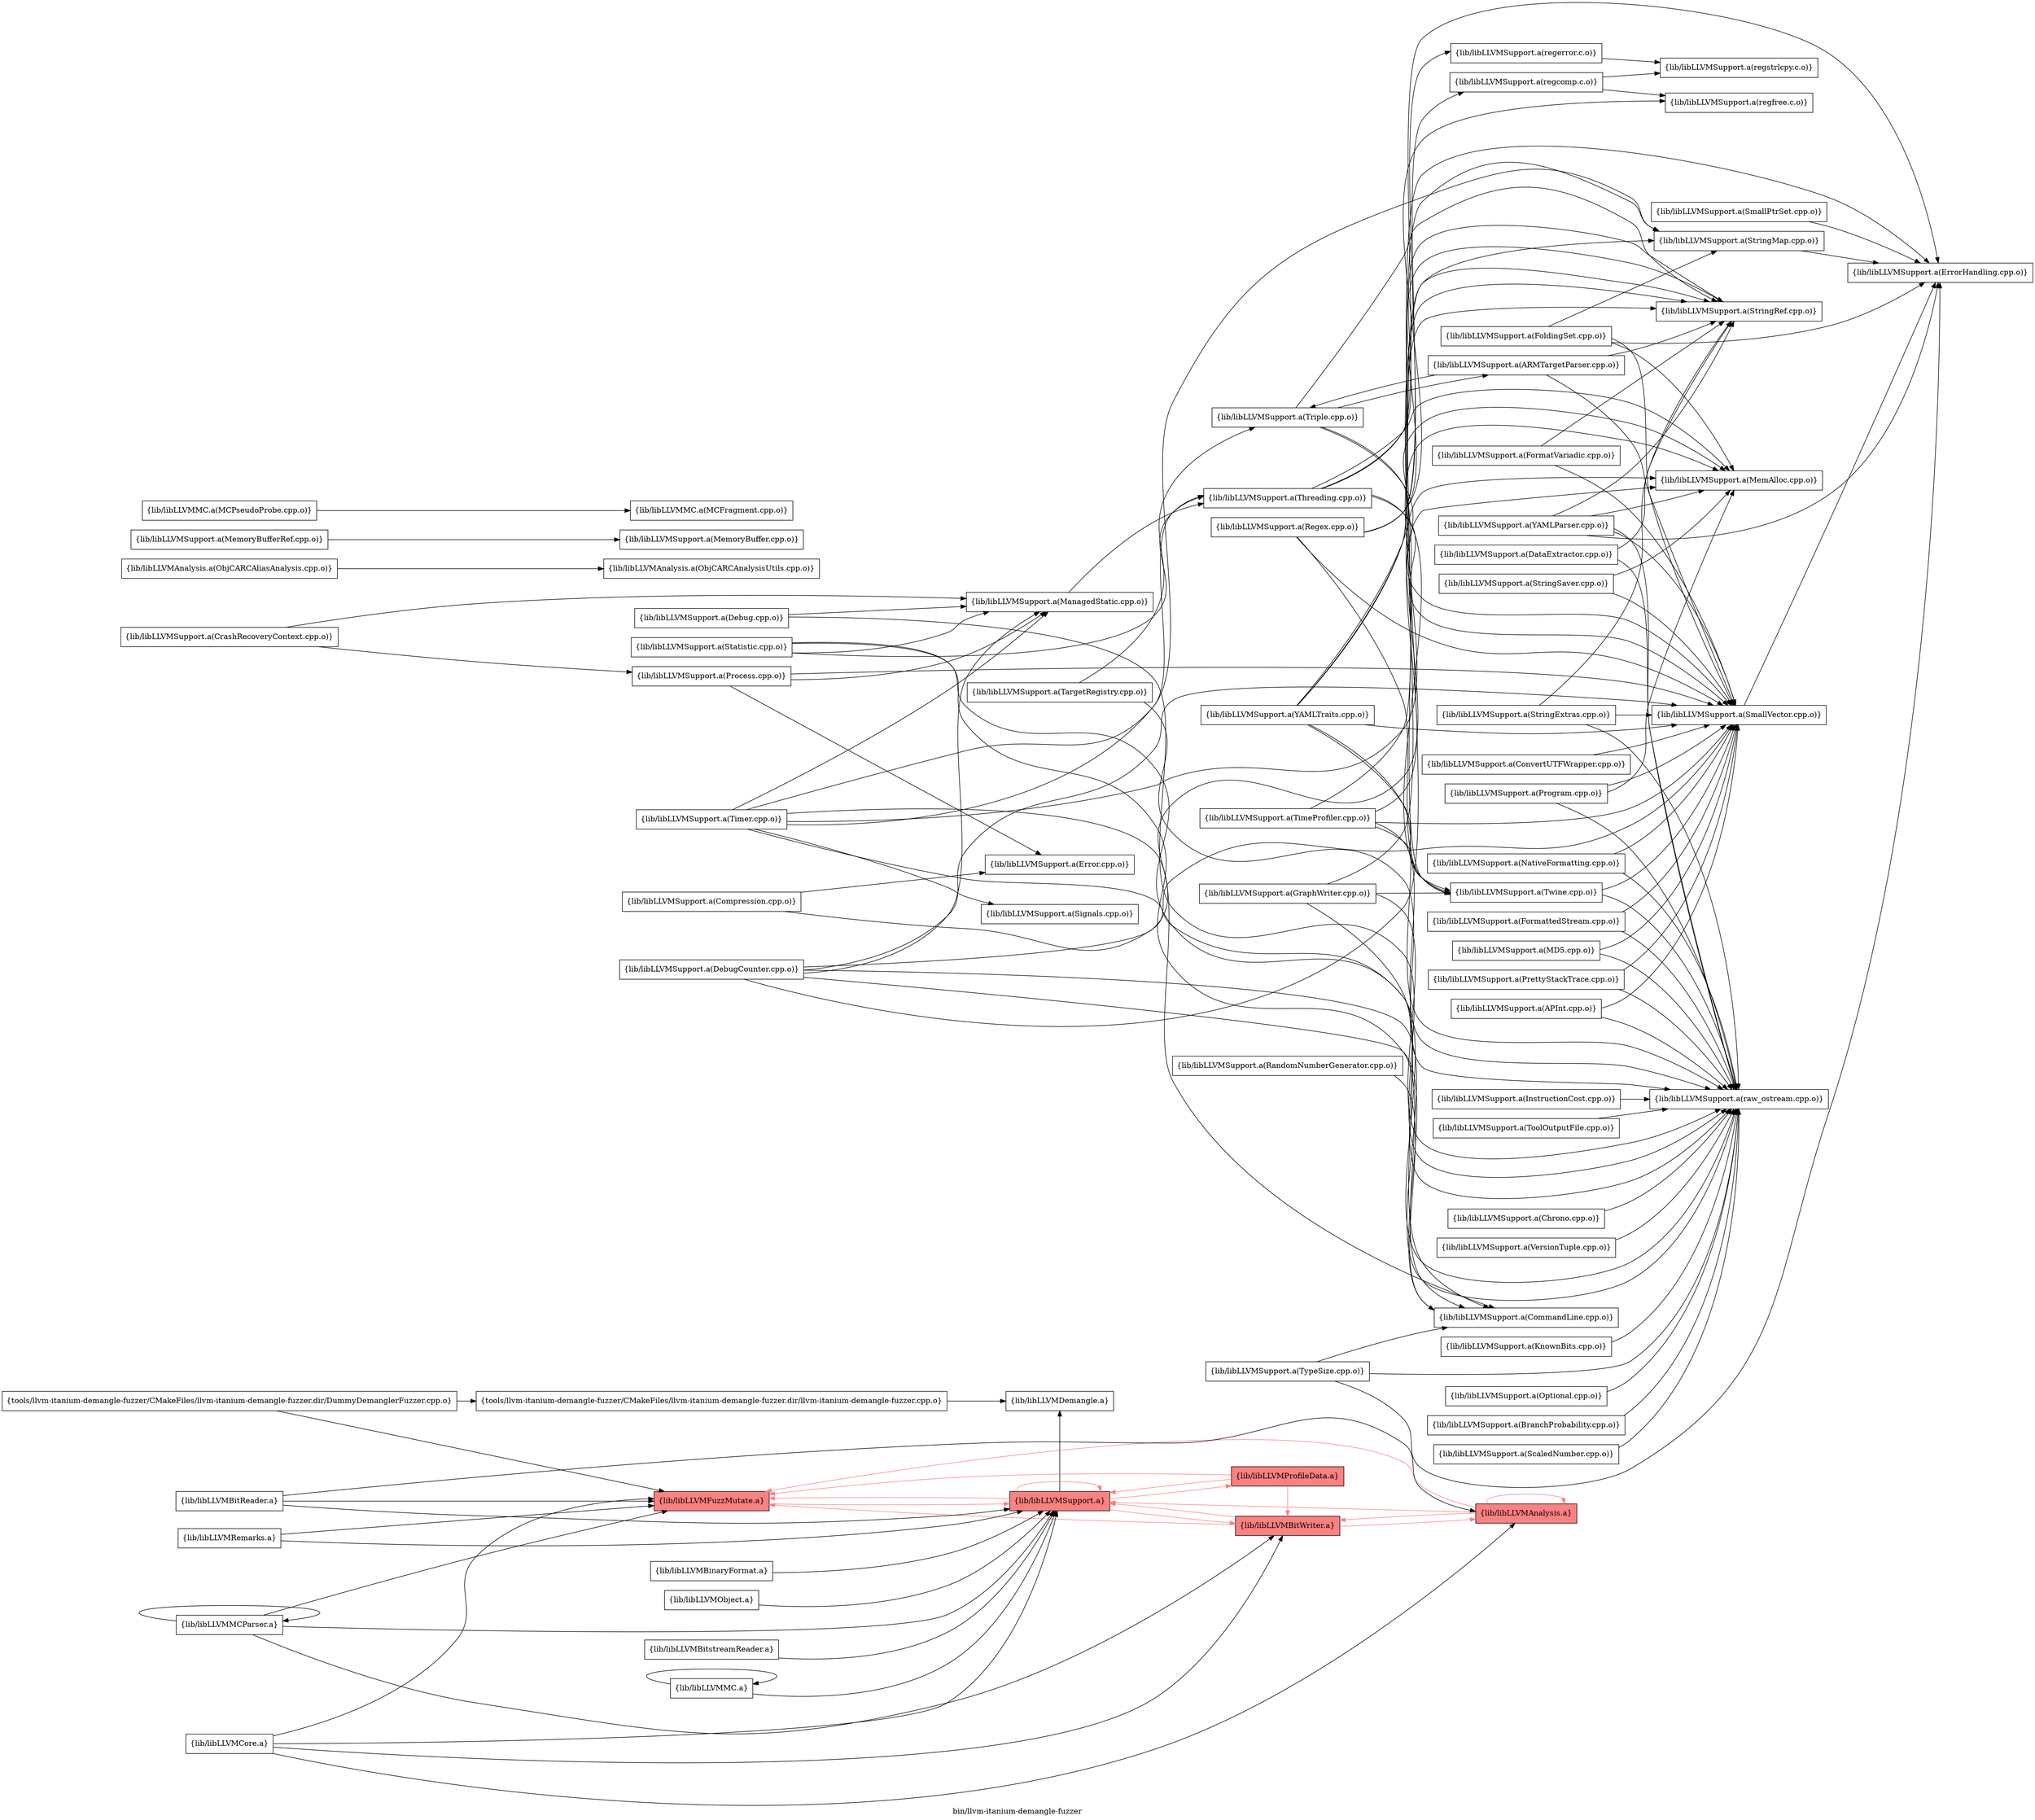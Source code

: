 digraph "bin/llvm-itanium-demangle-fuzzer" {
	label="bin/llvm-itanium-demangle-fuzzer";
	rankdir="LR"
	{ rank=same; Node0x55746f243738;  }
	{ rank=same; Node0x55746f2431e8; Node0x55746f2493b8;  }
	{ rank=same; Node0x55746f2498b8; Node0x55746f241938;  }
	{ rank=same; Node0x55746f241438; Node0x55746f2452b8;  }

	Node0x55746f243738 [shape=record,shape=box,group=0,label="{tools/llvm-itanium-demangle-fuzzer/CMakeFiles/llvm-itanium-demangle-fuzzer.dir/DummyDemanglerFuzzer.cpp.o}"];
	Node0x55746f243738 -> Node0x55746f2431e8;
	Node0x55746f243738 -> Node0x55746f2493b8;
	Node0x55746f2431e8 [shape=record,shape=box,group=0,label="{tools/llvm-itanium-demangle-fuzzer/CMakeFiles/llvm-itanium-demangle-fuzzer.dir/llvm-itanium-demangle-fuzzer.cpp.o}"];
	Node0x55746f2431e8 -> Node0x55746f2498b8;
	Node0x55746f2493b8 [shape=record,shape=box,style=filled,fillcolor="1.000000 0.5 1",group=1,label="{lib/libLLVMFuzzMutate.a}"];
	Node0x55746f2493b8 -> Node0x55746f241938[color="1.000000 0.5 1"];
	Node0x55746f2498b8 [shape=record,shape=box,group=0,label="{lib/libLLVMDemangle.a}"];
	Node0x55746f241938 [shape=record,shape=box,style=filled,fillcolor="1.000000 0.5 1",group=1,label="{lib/libLLVMSupport.a}"];
	Node0x55746f241938 -> Node0x55746f2493b8[color="1.000000 0.5 1"];
	Node0x55746f241938 -> Node0x55746f241938[color="1.000000 0.5 1"];
	Node0x55746f241938 -> Node0x55746f241438[color="1.000000 0.5 1"];
	Node0x55746f241938 -> Node0x55746f2498b8;
	Node0x55746f241938 -> Node0x55746f2452b8[color="1.000000 0.5 1"];
	Node0x55746f249f98 [shape=record,shape=box,group=0,label="{lib/libLLVMSupport.a(ConvertUTFWrapper.cpp.o)}"];
	Node0x55746f249f98 -> Node0x55746f244818;
	Node0x55746f244818 [shape=record,shape=box,group=0,label="{lib/libLLVMSupport.a(SmallVector.cpp.o)}"];
	Node0x55746f244818 -> Node0x55746f2421f8;
	Node0x55746f241b68 [shape=record,shape=box,group=0,label="{lib/libLLVMSupport.a(Debug.cpp.o)}"];
	Node0x55746f241b68 -> Node0x55746f2427e8;
	Node0x55746f241b68 -> Node0x55746f247068;
	Node0x55746f2427e8 [shape=record,shape=box,group=0,label="{lib/libLLVMSupport.a(ManagedStatic.cpp.o)}"];
	Node0x55746f2427e8 -> Node0x55746f2446d8;
	Node0x55746f247068 [shape=record,shape=box,group=0,label="{lib/libLLVMSupport.a(raw_ostream.cpp.o)}"];
	Node0x55746f2446d8 [shape=record,shape=box,group=0,label="{lib/libLLVMSupport.a(Threading.cpp.o)}"];
	Node0x55746f2446d8 -> Node0x55746f2421f8;
	Node0x55746f2446d8 -> Node0x55746f2436e8;
	Node0x55746f2446d8 -> Node0x55746f244818;
	Node0x55746f2446d8 -> Node0x55746f243828;
	Node0x55746f2446d8 -> Node0x55746f242c48;
	Node0x55746f243af8 [shape=record,shape=box,group=0,label="{lib/libLLVMSupport.a(SmallPtrSet.cpp.o)}"];
	Node0x55746f243af8 -> Node0x55746f2421f8;
	Node0x55746f2421f8 [shape=record,shape=box,group=0,label="{lib/libLLVMSupport.a(ErrorHandling.cpp.o)}"];
	Node0x55746f245538 [shape=record,shape=box,group=0,label="{lib/libLLVMSupport.a(StringMap.cpp.o)}"];
	Node0x55746f245538 -> Node0x55746f2421f8;
	Node0x55746f243058 [shape=record,shape=box,group=0,label="{lib/libLLVMSupport.a(StringSaver.cpp.o)}"];
	Node0x55746f243058 -> Node0x55746f2436e8;
	Node0x55746f243058 -> Node0x55746f244818;
	Node0x55746f2436e8 [shape=record,shape=box,group=0,label="{lib/libLLVMSupport.a(MemAlloc.cpp.o)}"];
	Node0x55746f244728 [shape=record,shape=box,group=0,label="{lib/libLLVMSupport.a(APInt.cpp.o)}"];
	Node0x55746f244728 -> Node0x55746f244818;
	Node0x55746f244728 -> Node0x55746f247068;
	Node0x55746f2412a8 [shape=record,shape=box,group=0,label="{lib/libLLVMSupport.a(FoldingSet.cpp.o)}"];
	Node0x55746f2412a8 -> Node0x55746f2421f8;
	Node0x55746f2412a8 -> Node0x55746f2436e8;
	Node0x55746f2412a8 -> Node0x55746f244818;
	Node0x55746f2412a8 -> Node0x55746f245538;
	Node0x55746f240cb8 [shape=record,shape=box,group=0,label="{lib/libLLVMSupport.a(Triple.cpp.o)}"];
	Node0x55746f240cb8 -> Node0x55746f244818;
	Node0x55746f240cb8 -> Node0x55746f243828;
	Node0x55746f240cb8 -> Node0x55746f2428d8;
	Node0x55746f240cb8 -> Node0x55746f242c48;
	Node0x55746f243828 [shape=record,shape=box,group=0,label="{lib/libLLVMSupport.a(StringRef.cpp.o)}"];
	Node0x55746f2428d8 [shape=record,shape=box,group=0,label="{lib/libLLVMSupport.a(ARMTargetParser.cpp.o)}"];
	Node0x55746f2428d8 -> Node0x55746f244818;
	Node0x55746f2428d8 -> Node0x55746f243828;
	Node0x55746f2428d8 -> Node0x55746f240cb8;
	Node0x55746f242c48 [shape=record,shape=box,group=0,label="{lib/libLLVMSupport.a(Twine.cpp.o)}"];
	Node0x55746f242c48 -> Node0x55746f244818;
	Node0x55746f242c48 -> Node0x55746f247068;
	Node0x55746f245768 [shape=record,shape=box,group=0,label="{lib/libLLVMSupport.a(YAMLParser.cpp.o)}"];
	Node0x55746f245768 -> Node0x55746f2421f8;
	Node0x55746f245768 -> Node0x55746f2436e8;
	Node0x55746f245768 -> Node0x55746f244818;
	Node0x55746f245768 -> Node0x55746f243828;
	Node0x55746f245768 -> Node0x55746f247068;
	Node0x55746f246d98 [shape=record,shape=box,group=0,label="{lib/libLLVMSupport.a(NativeFormatting.cpp.o)}"];
	Node0x55746f246d98 -> Node0x55746f244818;
	Node0x55746f246d98 -> Node0x55746f247068;
	Node0x55746f247d38 [shape=record,shape=box,group=0,label="{lib/libLLVMSupport.a(FormatVariadic.cpp.o)}"];
	Node0x55746f247d38 -> Node0x55746f244818;
	Node0x55746f247d38 -> Node0x55746f243828;
	Node0x55746f2488c8 [shape=record,shape=box,group=0,label="{lib/libLLVMSupport.a(MD5.cpp.o)}"];
	Node0x55746f2488c8 -> Node0x55746f244818;
	Node0x55746f2488c8 -> Node0x55746f247068;
	Node0x55746f249b88 [shape=record,shape=box,group=0,label="{lib/libLLVMSupport.a(Process.cpp.o)}"];
	Node0x55746f249b88 -> Node0x55746f241618;
	Node0x55746f249b88 -> Node0x55746f2427e8;
	Node0x55746f249b88 -> Node0x55746f244818;
	Node0x55746f241618 [shape=record,shape=box,group=0,label="{lib/libLLVMSupport.a(Error.cpp.o)}"];
	Node0x55746f24a308 [shape=record,shape=box,group=0,label="{lib/libLLVMSupport.a(CrashRecoveryContext.cpp.o)}"];
	Node0x55746f24a308 -> Node0x55746f2427e8;
	Node0x55746f24a308 -> Node0x55746f249b88;
	Node0x55746f2471a8 [shape=record,shape=box,group=0,label="{lib/libLLVMSupport.a(StringExtras.cpp.o)}"];
	Node0x55746f2471a8 -> Node0x55746f244818;
	Node0x55746f2471a8 -> Node0x55746f243828;
	Node0x55746f2471a8 -> Node0x55746f247068;
	Node0x55746f247928 [shape=record,shape=box,group=0,label="{lib/libLLVMSupport.a(Program.cpp.o)}"];
	Node0x55746f247928 -> Node0x55746f2436e8;
	Node0x55746f247928 -> Node0x55746f244818;
	Node0x55746f247928 -> Node0x55746f247068;
	Node0x55746f241438 [shape=record,shape=box,style=filled,fillcolor="1.000000 0.5 1",group=1,label="{lib/libLLVMBitWriter.a}"];
	Node0x55746f241438 -> Node0x55746f2493b8[color="1.000000 0.5 1"];
	Node0x55746f241438 -> Node0x55746f241938[color="1.000000 0.5 1"];
	Node0x55746f241438 -> Node0x55746f241e38[color="1.000000 0.5 1"];
	Node0x55746f241e38 [shape=record,shape=box,style=filled,fillcolor="1.000000 0.5 1",group=1,label="{lib/libLLVMAnalysis.a}"];
	Node0x55746f241e38 -> Node0x55746f241938[color="1.000000 0.5 1"];
	Node0x55746f241e38 -> Node0x55746f241e38[color="1.000000 0.5 1"];
	Node0x55746f241e38 -> Node0x55746f2493b8[color="1.000000 0.5 1"];
	Node0x55746f241e38 -> Node0x55746f241438[color="1.000000 0.5 1"];
	Node0x55746f245448 [shape=record,shape=box,group=0,label="{lib/libLLVMSupport.a(TargetRegistry.cpp.o)}"];
	Node0x55746f245448 -> Node0x55746f240cb8;
	Node0x55746f245448 -> Node0x55746f247068;
	Node0x55746f243918 [shape=record,shape=box,group=0,label="{lib/libLLVMSupport.a(TypeSize.cpp.o)}"];
	Node0x55746f243918 -> Node0x55746f245678;
	Node0x55746f243918 -> Node0x55746f2421f8;
	Node0x55746f243918 -> Node0x55746f247068;
	Node0x55746f245678 [shape=record,shape=box,group=0,label="{lib/libLLVMSupport.a(CommandLine.cpp.o)}"];
	Node0x55746f244958 [shape=record,shape=box,group=0,label="{lib/libLLVMSupport.a(KnownBits.cpp.o)}"];
	Node0x55746f244958 -> Node0x55746f247068;
	Node0x55746f247978 [shape=record,shape=box,group=0,label="{lib/libLLVMSupport.a(Optional.cpp.o)}"];
	Node0x55746f247978 -> Node0x55746f247068;
	Node0x55746f24a358 [shape=record,shape=box,group=0,label="{lib/libLLVMSupport.a(GraphWriter.cpp.o)}"];
	Node0x55746f24a358 -> Node0x55746f245678;
	Node0x55746f24a358 -> Node0x55746f243828;
	Node0x55746f24a358 -> Node0x55746f242c48;
	Node0x55746f24a358 -> Node0x55746f247068;
	Node0x55746f24a038 [shape=record,shape=box,group=0,label="{lib/libLLVMSupport.a(BranchProbability.cpp.o)}"];
	Node0x55746f24a038 -> Node0x55746f247068;
	Node0x55746f245d58 [shape=record,shape=box,group=0,label="{lib/libLLVMSupport.a(ScaledNumber.cpp.o)}"];
	Node0x55746f245d58 -> Node0x55746f247068;
	Node0x55746f247428 [shape=record,shape=box,group=0,label="{lib/libLLVMAnalysis.a(ObjCARCAliasAnalysis.cpp.o)}"];
	Node0x55746f247428 -> Node0x55746f246cf8;
	Node0x55746f246cf8 [shape=record,shape=box,group=0,label="{lib/libLLVMAnalysis.a(ObjCARCAnalysisUtils.cpp.o)}"];
	Node0x55746f247a68 [shape=record,shape=box,group=0,label="{lib/libLLVMSupport.a(Statistic.cpp.o)}"];
	Node0x55746f247a68 -> Node0x55746f245678;
	Node0x55746f247a68 -> Node0x55746f2427e8;
	Node0x55746f247a68 -> Node0x55746f247068;
	Node0x55746f247a68 -> Node0x55746f2446d8;
	Node0x55746f241c58 [shape=record,shape=box,group=0,label="{lib/libLLVMSupport.a(Timer.cpp.o)}"];
	Node0x55746f241c58 -> Node0x55746f245678;
	Node0x55746f241c58 -> Node0x55746f2427e8;
	Node0x55746f241c58 -> Node0x55746f2436e8;
	Node0x55746f241c58 -> Node0x55746f245538;
	Node0x55746f241c58 -> Node0x55746f247068;
	Node0x55746f241c58 -> Node0x55746f2437d8;
	Node0x55746f241c58 -> Node0x55746f2446d8;
	Node0x55746f2437d8 [shape=record,shape=box,group=0,label="{lib/libLLVMSupport.a(Signals.cpp.o)}"];
	Node0x55746f243468 [shape=record,shape=box,group=0,label="{lib/libLLVMSupport.a(DebugCounter.cpp.o)}"];
	Node0x55746f243468 -> Node0x55746f245678;
	Node0x55746f243468 -> Node0x55746f2427e8;
	Node0x55746f243468 -> Node0x55746f2436e8;
	Node0x55746f243468 -> Node0x55746f244818;
	Node0x55746f243468 -> Node0x55746f243828;
	Node0x55746f243468 -> Node0x55746f247068;
	Node0x55746f243eb8 [shape=record,shape=box,group=0,label="{lib/libLLVMObject.a}"];
	Node0x55746f243eb8 -> Node0x55746f241938;
	Node0x55746f2439b8 [shape=record,shape=box,group=0,label="{lib/libLLVMBitReader.a}"];
	Node0x55746f2439b8 -> Node0x55746f2493b8;
	Node0x55746f2439b8 -> Node0x55746f241938;
	Node0x55746f2439b8 -> Node0x55746f241e38;
	Node0x55746f249908 [shape=record,shape=box,group=0,label="{lib/libLLVMSupport.a(MemoryBufferRef.cpp.o)}"];
	Node0x55746f249908 -> Node0x55746f242f18;
	Node0x55746f242f18 [shape=record,shape=box,group=0,label="{lib/libLLVMSupport.a(MemoryBuffer.cpp.o)}"];
	Node0x55746f2434b8 [shape=record,shape=box,group=0,label="{lib/libLLVMMCParser.a}"];
	Node0x55746f2434b8 -> Node0x55746f2493b8;
	Node0x55746f2434b8 -> Node0x55746f241938;
	Node0x55746f2434b8 -> Node0x55746f2434b8;
	Node0x55746f2434b8 -> Node0x55746f241438;
	Node0x55746f2452b8 [shape=record,shape=box,style=filled,fillcolor="1.000000 0.5 1",group=1,label="{lib/libLLVMProfileData.a}"];
	Node0x55746f2452b8 -> Node0x55746f2493b8[color="1.000000 0.5 1"];
	Node0x55746f2452b8 -> Node0x55746f241938[color="1.000000 0.5 1"];
	Node0x55746f2452b8 -> Node0x55746f241438[color="1.000000 0.5 1"];
	Node0x55746f248148 [shape=record,shape=box,group=0,label="{lib/libLLVMSupport.a(Compression.cpp.o)}"];
	Node0x55746f248148 -> Node0x55746f241618;
	Node0x55746f248148 -> Node0x55746f244818;
	Node0x55746f246ac8 [shape=record,shape=box,group=0,label="{lib/libLLVMSupport.a(DataExtractor.cpp.o)}"];
	Node0x55746f246ac8 -> Node0x55746f243828;
	Node0x55746f246ac8 -> Node0x55746f247068;
	Node0x55746f2435f8 [shape=record,shape=box,group=0,label="{lib/libLLVMCore.a}"];
	Node0x55746f2435f8 -> Node0x55746f241938;
	Node0x55746f2435f8 -> Node0x55746f2493b8;
	Node0x55746f2435f8 -> Node0x55746f241e38;
	Node0x55746f2435f8 -> Node0x55746f241438;
	Node0x55746f242fb8 [shape=record,shape=box,group=0,label="{lib/libLLVMSupport.a(FormattedStream.cpp.o)}"];
	Node0x55746f242fb8 -> Node0x55746f244818;
	Node0x55746f242fb8 -> Node0x55746f247068;
	Node0x55746f245498 [shape=record,shape=box,group=0,label="{lib/libLLVMSupport.a(Regex.cpp.o)}"];
	Node0x55746f245498 -> Node0x55746f244818;
	Node0x55746f245498 -> Node0x55746f243828;
	Node0x55746f245498 -> Node0x55746f242c48;
	Node0x55746f245498 -> Node0x55746f244d68;
	Node0x55746f245498 -> Node0x55746f2418e8;
	Node0x55746f245498 -> Node0x55746f2458a8;
	Node0x55746f244d68 [shape=record,shape=box,group=0,label="{lib/libLLVMSupport.a(regcomp.c.o)}"];
	Node0x55746f244d68 -> Node0x55746f240c68;
	Node0x55746f244d68 -> Node0x55746f2418e8;
	Node0x55746f2418e8 [shape=record,shape=box,group=0,label="{lib/libLLVMSupport.a(regfree.c.o)}"];
	Node0x55746f2458a8 [shape=record,shape=box,group=0,label="{lib/libLLVMSupport.a(regerror.c.o)}"];
	Node0x55746f2458a8 -> Node0x55746f240c68;
	Node0x55746f240c68 [shape=record,shape=box,group=0,label="{lib/libLLVMSupport.a(regstrlcpy.c.o)}"];
	Node0x55746f244098 [shape=record,shape=box,group=0,label="{lib/libLLVMSupport.a(InstructionCost.cpp.o)}"];
	Node0x55746f244098 -> Node0x55746f247068;
	Node0x55746f247f18 [shape=record,shape=box,group=0,label="{lib/libLLVMSupport.a(ToolOutputFile.cpp.o)}"];
	Node0x55746f247f18 -> Node0x55746f247068;
	Node0x55746f249818 [shape=record,shape=box,group=0,label="{lib/libLLVMSupport.a(PrettyStackTrace.cpp.o)}"];
	Node0x55746f249818 -> Node0x55746f244818;
	Node0x55746f249818 -> Node0x55746f247068;
	Node0x55746f249fe8 [shape=record,shape=box,group=0,label="{lib/libLLVMSupport.a(Chrono.cpp.o)}"];
	Node0x55746f249fe8 -> Node0x55746f247068;
	Node0x55746f249b38 [shape=record,shape=box,group=0,label="{lib/libLLVMSupport.a(TimeProfiler.cpp.o)}"];
	Node0x55746f249b38 -> Node0x55746f2436e8;
	Node0x55746f249b38 -> Node0x55746f244818;
	Node0x55746f249b38 -> Node0x55746f245538;
	Node0x55746f249b38 -> Node0x55746f242c48;
	Node0x55746f249b38 -> Node0x55746f247068;
	Node0x55746f246ed8 [shape=record,shape=box,group=0,label="{lib/libLLVMSupport.a(RandomNumberGenerator.cpp.o)}"];
	Node0x55746f246ed8 -> Node0x55746f245678;
	Node0x55746f243b48 [shape=record,shape=box,group=0,label="{lib/libLLVMRemarks.a}"];
	Node0x55746f243b48 -> Node0x55746f241938;
	Node0x55746f243b48 -> Node0x55746f2493b8;
	Node0x55746f241f28 [shape=record,shape=box,group=0,label="{lib/libLLVMSupport.a(YAMLTraits.cpp.o)}"];
	Node0x55746f241f28 -> Node0x55746f2421f8;
	Node0x55746f241f28 -> Node0x55746f2436e8;
	Node0x55746f241f28 -> Node0x55746f244818;
	Node0x55746f241f28 -> Node0x55746f245538;
	Node0x55746f241f28 -> Node0x55746f243828;
	Node0x55746f241f28 -> Node0x55746f242c48;
	Node0x55746f241f28 -> Node0x55746f247068;
	Node0x55746f242158 [shape=record,shape=box,group=0,label="{lib/libLLVMSupport.a(VersionTuple.cpp.o)}"];
	Node0x55746f242158 -> Node0x55746f247068;
	Node0x55746f243ff8 [shape=record,shape=box,group=0,label="{lib/libLLVMBitstreamReader.a}"];
	Node0x55746f243ff8 -> Node0x55746f241938;
	Node0x55746f2471f8 [shape=record,shape=box,group=0,label="{lib/libLLVMMC.a}"];
	Node0x55746f2471f8 -> Node0x55746f241938;
	Node0x55746f2471f8 -> Node0x55746f2471f8;
	Node0x55746f246258 [shape=record,shape=box,group=0,label="{lib/libLLVMMC.a(MCPseudoProbe.cpp.o)}"];
	Node0x55746f246258 -> Node0x55746f246b18;
	Node0x55746f246b18 [shape=record,shape=box,group=0,label="{lib/libLLVMMC.a(MCFragment.cpp.o)}"];
	Node0x55746f246d48 [shape=record,shape=box,group=0,label="{lib/libLLVMBinaryFormat.a}"];
	Node0x55746f246d48 -> Node0x55746f241938;
}
